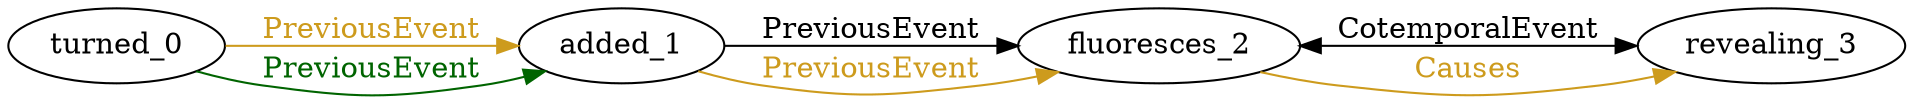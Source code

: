 digraph finite_state_machine { 
	rankdir=LR;
	size="50,50";
node0 [label = "turned_0"]
node1 [label = "added_1"]
node2 [label = "fluoresces_2"]
node3 [label = "revealing_3"]
node0 -> node1 [ label = "PreviousEvent" fontcolor="goldenrod3"  color = "goldenrod3"];
node1 -> node2 [ label = "PreviousEvent" fontcolor="black"  color = "Black"];
node1 -> node2 [ label = "PreviousEvent" fontcolor="goldenrod3"  color = "goldenrod3"];
node2 -> node3 [ label = "CotemporalEvent" fontcolor="black" dir = "both" color = "Black"];
node2 -> node3 [ label = "Causes" fontcolor="goldenrod3"  color = "goldenrod3"];
node0 -> node1 [ label = "PreviousEvent" fontcolor="darkgreen"  color = "darkgreen"];
}